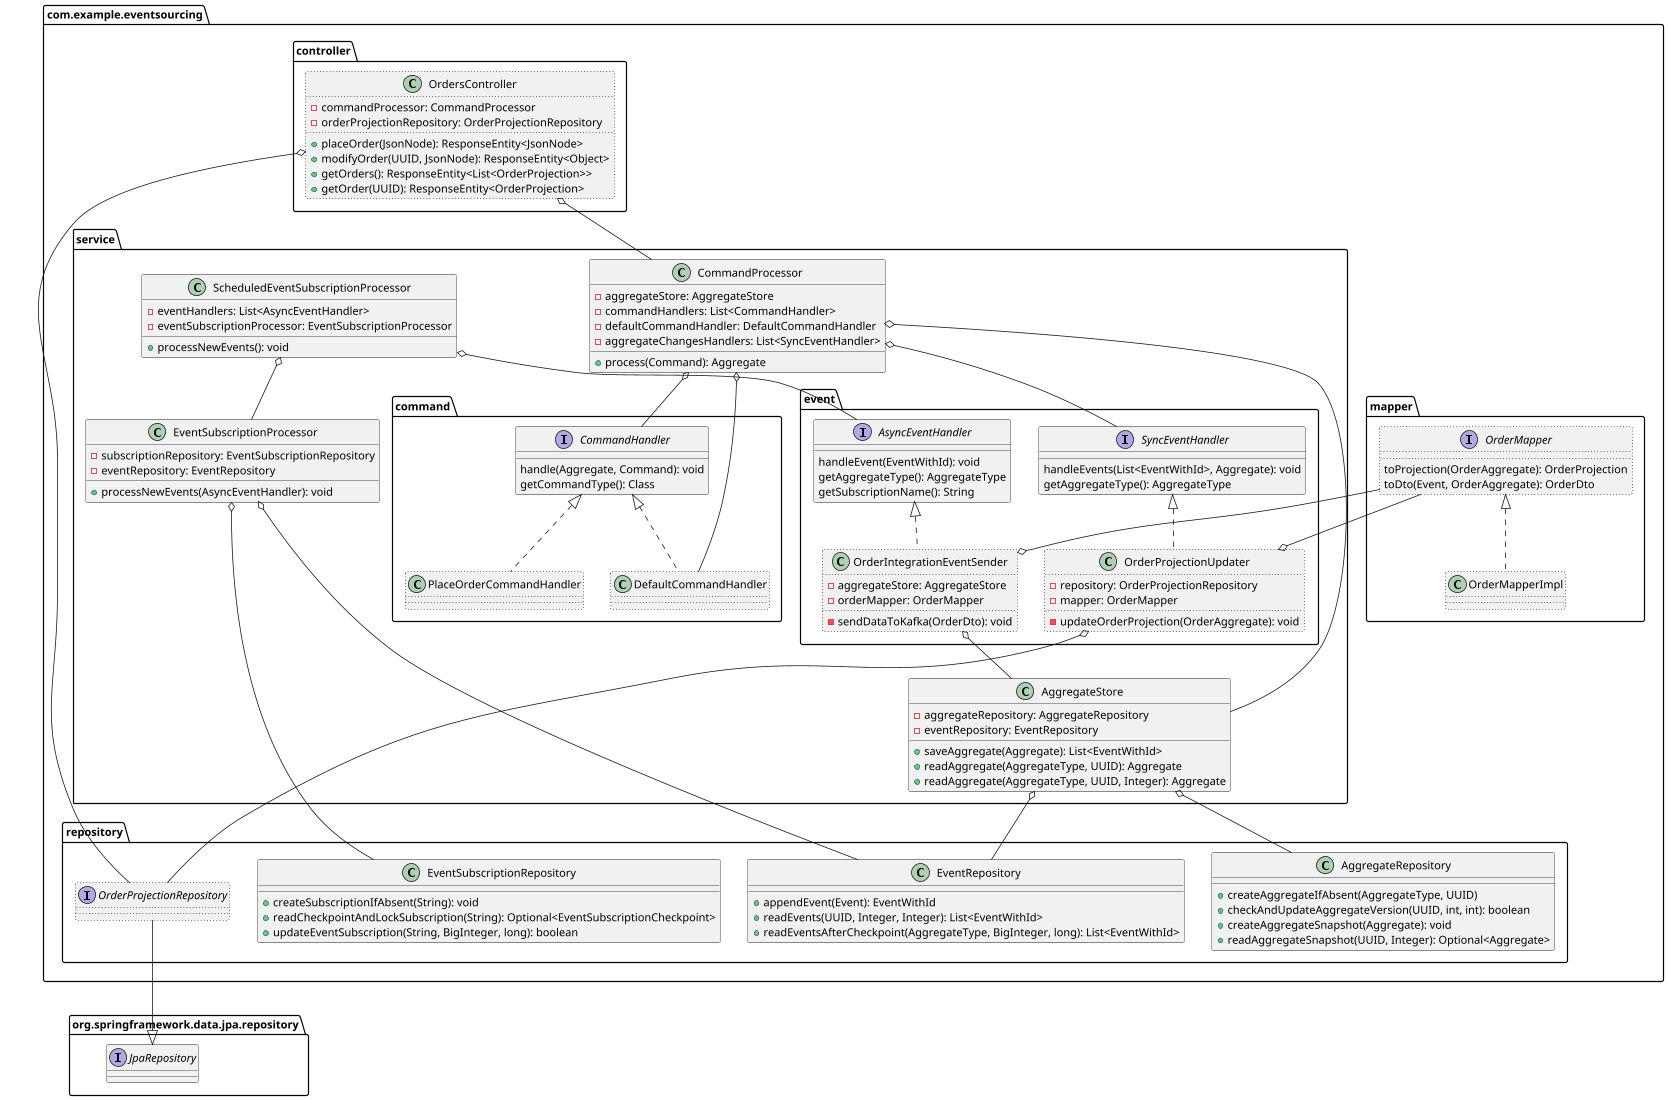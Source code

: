 @startuml

scale max 1024 width
scale max 1100 height

set separator none

package org.springframework.data.jpa.repository {
  interface JpaRepository
}

package com.example.eventsourcing {

  package repository {

    interface OrderProjectionRepository ##[dotted]

    class AggregateRepository {
      +createAggregateIfAbsent(AggregateType, UUID)
      +checkAndUpdateAggregateVersion(UUID, int, int): boolean
      +createAggregateSnapshot(Aggregate): void
      +readAggregateSnapshot(UUID, Integer): Optional<Aggregate>
    }

    class EventRepository {
      +appendEvent(Event): EventWithId
      +readEvents(UUID, Integer, Integer): List<EventWithId>
      +readEventsAfterCheckpoint(AggregateType, BigInteger, long): List<EventWithId>
    }

    class EventSubscriptionRepository {
      +createSubscriptionIfAbsent(String): void
      +readCheckpointAndLockSubscription(String): Optional<EventSubscriptionCheckpoint>
      +updateEventSubscription(String, BigInteger, long): boolean
    }
  }

  package service {

    class AggregateStore {
      -aggregateRepository: AggregateRepository
      -eventRepository: EventRepository
      +saveAggregate(Aggregate): List<EventWithId>
      +readAggregate(AggregateType, UUID): Aggregate
      +readAggregate(AggregateType, UUID, Integer): Aggregate
    }

    class CommandProcessor {
      -aggregateStore: AggregateStore
      -commandHandlers: List<CommandHandler>
      -defaultCommandHandler: DefaultCommandHandler
      -aggregateChangesHandlers: List<SyncEventHandler>
      +process(Command): Aggregate
    }

    class EventSubscriptionProcessor {
      -subscriptionRepository: EventSubscriptionRepository
      -eventRepository: EventRepository
      +processNewEvents(AsyncEventHandler): void
    }

    class ScheduledEventSubscriptionProcessor {
      -eventHandlers: List<AsyncEventHandler>
      -eventSubscriptionProcessor: EventSubscriptionProcessor
      +processNewEvents(): void
    }

    package command {

      interface CommandHandler {
        handle(Aggregate, Command): void
        getCommandType(): Class
      }

      class DefaultCommandHandler ##[dotted]

      class PlaceOrderCommandHandler ##[dotted]
    }

    package event {

      interface SyncEventHandler {
        handleEvents(List<EventWithId>, Aggregate): void
        getAggregateType(): AggregateType
      }

      interface AsyncEventHandler {
        handleEvent(EventWithId): void
        getAggregateType(): AggregateType
        getSubscriptionName(): String
      }

      class OrderProjectionUpdater ##[dotted] {
        -repository: OrderProjectionRepository
        -mapper: OrderMapper
        -updateOrderProjection(OrderAggregate): void
      }

      class OrderIntegrationEventSender ##[dotted] {
        -aggregateStore: AggregateStore
        -orderMapper: OrderMapper
        -sendDataToKafka(OrderDto): void
      }
    }
  }

  package mapper {

    interface OrderMapper ##[dotted] {
      toProjection(OrderAggregate): OrderProjection
      toDto(Event, OrderAggregate): OrderDto
    }

    class OrderMapperImpl ##[dotted]
  }

  package controller {

    class OrdersController ##[dotted] {
      -commandProcessor: CommandProcessor
      -orderProjectionRepository: OrderProjectionRepository
      +placeOrder(JsonNode): ResponseEntity<JsonNode>
      +modifyOrder(UUID, JsonNode): ResponseEntity<Object>
      +getOrders(): ResponseEntity<List<OrderProjection>>
      +getOrder(UUID): ResponseEntity<OrderProjection>
    }
  }
}

JpaRepository <|-up-- OrderProjectionRepository

SyncEventHandler <|.. OrderProjectionUpdater

AsyncEventHandler <|.. OrderIntegrationEventSender

CommandHandler <|.. DefaultCommandHandler
CommandHandler <|.. PlaceOrderCommandHandler

OrderMapper <|.. OrderMapperImpl

OrdersController o-- CommandProcessor
OrdersController o-- OrderProjectionRepository

AggregateStore o-- AggregateRepository
AggregateStore o-- EventRepository

EventSubscriptionProcessor o-- EventSubscriptionRepository
EventSubscriptionProcessor o-- EventRepository

ScheduledEventSubscriptionProcessor o-- EventSubscriptionProcessor
ScheduledEventSubscriptionProcessor o-- AsyncEventHandler

CommandProcessor o-- AggregateStore
CommandProcessor o-- CommandHandler
CommandProcessor o-- DefaultCommandHandler
CommandProcessor o-- SyncEventHandler

OrderProjectionUpdater o-- OrderProjectionRepository
OrderProjectionUpdater o-up- OrderMapper

OrderIntegrationEventSender o-- AggregateStore
OrderIntegrationEventSender o-up- OrderMapper

@enduml
